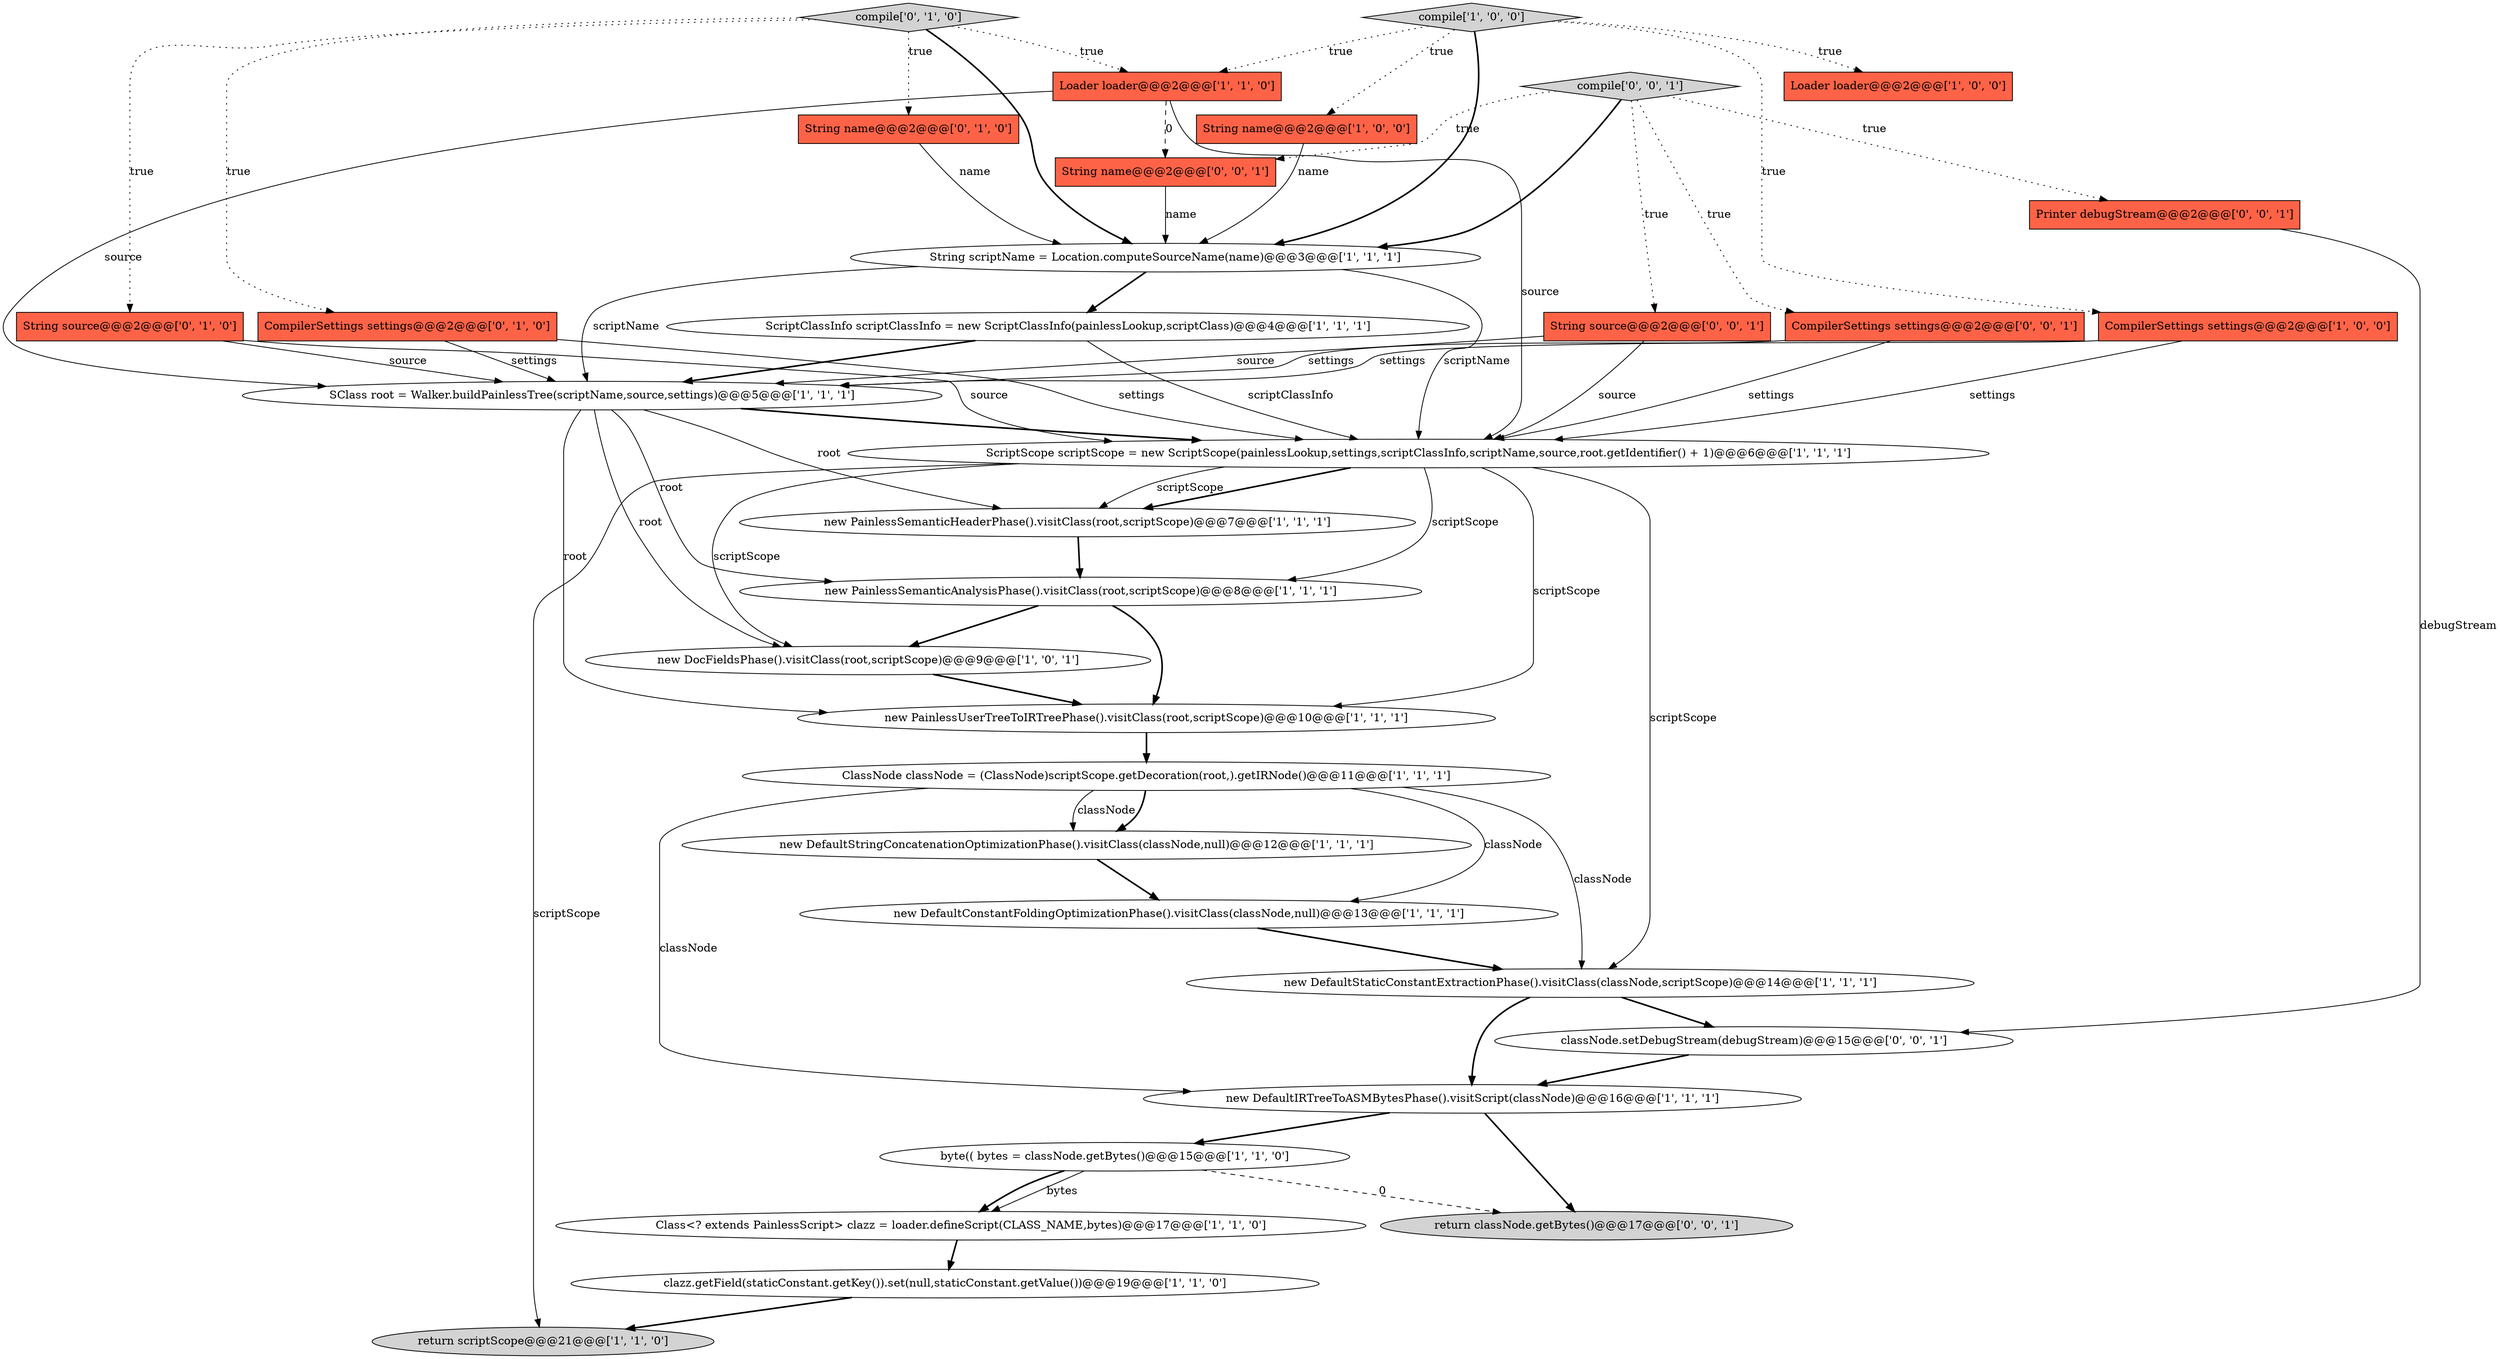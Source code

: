 digraph {
17 [style = filled, label = "new PainlessSemanticAnalysisPhase().visitClass(root,scriptScope)@@@8@@@['1', '1', '1']", fillcolor = white, shape = ellipse image = "AAA0AAABBB1BBB"];
21 [style = filled, label = "Loader loader@@@2@@@['1', '1', '0']", fillcolor = tomato, shape = box image = "AAA0AAABBB1BBB"];
18 [style = filled, label = "new DefaultConstantFoldingOptimizationPhase().visitClass(classNode,null)@@@13@@@['1', '1', '1']", fillcolor = white, shape = ellipse image = "AAA0AAABBB1BBB"];
27 [style = filled, label = "classNode.setDebugStream(debugStream)@@@15@@@['0', '0', '1']", fillcolor = white, shape = ellipse image = "AAA0AAABBB3BBB"];
3 [style = filled, label = "String name@@@2@@@['1', '0', '0']", fillcolor = tomato, shape = box image = "AAA0AAABBB1BBB"];
11 [style = filled, label = "return scriptScope@@@21@@@['1', '1', '0']", fillcolor = lightgray, shape = ellipse image = "AAA0AAABBB1BBB"];
25 [style = filled, label = "compile['0', '1', '0']", fillcolor = lightgray, shape = diamond image = "AAA0AAABBB2BBB"];
22 [style = filled, label = "CompilerSettings settings@@@2@@@['0', '1', '0']", fillcolor = tomato, shape = box image = "AAA0AAABBB2BBB"];
2 [style = filled, label = "new PainlessUserTreeToIRTreePhase().visitClass(root,scriptScope)@@@10@@@['1', '1', '1']", fillcolor = white, shape = ellipse image = "AAA0AAABBB1BBB"];
12 [style = filled, label = "String scriptName = Location.computeSourceName(name)@@@3@@@['1', '1', '1']", fillcolor = white, shape = ellipse image = "AAA0AAABBB1BBB"];
0 [style = filled, label = "new DefaultStaticConstantExtractionPhase().visitClass(classNode,scriptScope)@@@14@@@['1', '1', '1']", fillcolor = white, shape = ellipse image = "AAA0AAABBB1BBB"];
26 [style = filled, label = "String source@@@2@@@['0', '0', '1']", fillcolor = tomato, shape = box image = "AAA0AAABBB3BBB"];
23 [style = filled, label = "String name@@@2@@@['0', '1', '0']", fillcolor = tomato, shape = box image = "AAA0AAABBB2BBB"];
9 [style = filled, label = "new DefaultStringConcatenationOptimizationPhase().visitClass(classNode,null)@@@12@@@['1', '1', '1']", fillcolor = white, shape = ellipse image = "AAA0AAABBB1BBB"];
29 [style = filled, label = "Printer debugStream@@@2@@@['0', '0', '1']", fillcolor = tomato, shape = box image = "AAA0AAABBB3BBB"];
16 [style = filled, label = "new PainlessSemanticHeaderPhase().visitClass(root,scriptScope)@@@7@@@['1', '1', '1']", fillcolor = white, shape = ellipse image = "AAA0AAABBB1BBB"];
31 [style = filled, label = "String name@@@2@@@['0', '0', '1']", fillcolor = tomato, shape = box image = "AAA0AAABBB3BBB"];
7 [style = filled, label = "clazz.getField(staticConstant.getKey()).set(null,staticConstant.getValue())@@@19@@@['1', '1', '0']", fillcolor = white, shape = ellipse image = "AAA0AAABBB1BBB"];
32 [style = filled, label = "return classNode.getBytes()@@@17@@@['0', '0', '1']", fillcolor = lightgray, shape = ellipse image = "AAA0AAABBB3BBB"];
30 [style = filled, label = "compile['0', '0', '1']", fillcolor = lightgray, shape = diamond image = "AAA0AAABBB3BBB"];
19 [style = filled, label = "compile['1', '0', '0']", fillcolor = lightgray, shape = diamond image = "AAA0AAABBB1BBB"];
6 [style = filled, label = "Class<? extends PainlessScript> clazz = loader.defineScript(CLASS_NAME,bytes)@@@17@@@['1', '1', '0']", fillcolor = white, shape = ellipse image = "AAA0AAABBB1BBB"];
1 [style = filled, label = "byte(( bytes = classNode.getBytes()@@@15@@@['1', '1', '0']", fillcolor = white, shape = ellipse image = "AAA0AAABBB1BBB"];
28 [style = filled, label = "CompilerSettings settings@@@2@@@['0', '0', '1']", fillcolor = tomato, shape = box image = "AAA0AAABBB3BBB"];
20 [style = filled, label = "new DefaultIRTreeToASMBytesPhase().visitScript(classNode)@@@16@@@['1', '1', '1']", fillcolor = white, shape = ellipse image = "AAA0AAABBB1BBB"];
13 [style = filled, label = "SClass root = Walker.buildPainlessTree(scriptName,source,settings)@@@5@@@['1', '1', '1']", fillcolor = white, shape = ellipse image = "AAA0AAABBB1BBB"];
4 [style = filled, label = "new DocFieldsPhase().visitClass(root,scriptScope)@@@9@@@['1', '0', '1']", fillcolor = white, shape = ellipse image = "AAA0AAABBB1BBB"];
8 [style = filled, label = "CompilerSettings settings@@@2@@@['1', '0', '0']", fillcolor = tomato, shape = box image = "AAA0AAABBB1BBB"];
5 [style = filled, label = "ClassNode classNode = (ClassNode)scriptScope.getDecoration(root,).getIRNode()@@@11@@@['1', '1', '1']", fillcolor = white, shape = ellipse image = "AAA0AAABBB1BBB"];
14 [style = filled, label = "Loader loader@@@2@@@['1', '0', '0']", fillcolor = tomato, shape = box image = "AAA0AAABBB1BBB"];
10 [style = filled, label = "ScriptScope scriptScope = new ScriptScope(painlessLookup,settings,scriptClassInfo,scriptName,source,root.getIdentifier() + 1)@@@6@@@['1', '1', '1']", fillcolor = white, shape = ellipse image = "AAA0AAABBB1BBB"];
24 [style = filled, label = "String source@@@2@@@['0', '1', '0']", fillcolor = tomato, shape = box image = "AAA0AAABBB2BBB"];
15 [style = filled, label = "ScriptClassInfo scriptClassInfo = new ScriptClassInfo(painlessLookup,scriptClass)@@@4@@@['1', '1', '1']", fillcolor = white, shape = ellipse image = "AAA0AAABBB1BBB"];
3->12 [style = solid, label="name"];
13->10 [style = bold, label=""];
19->14 [style = dotted, label="true"];
21->10 [style = solid, label="source"];
15->13 [style = bold, label=""];
7->11 [style = bold, label=""];
31->12 [style = solid, label="name"];
10->2 [style = solid, label="scriptScope"];
1->6 [style = solid, label="bytes"];
5->9 [style = solid, label="classNode"];
5->9 [style = bold, label=""];
19->12 [style = bold, label=""];
21->13 [style = solid, label="source"];
0->27 [style = bold, label=""];
24->13 [style = solid, label="source"];
26->10 [style = solid, label="source"];
13->17 [style = solid, label="root"];
12->15 [style = bold, label=""];
20->32 [style = bold, label=""];
26->13 [style = solid, label="source"];
25->24 [style = dotted, label="true"];
19->21 [style = dotted, label="true"];
4->2 [style = bold, label=""];
13->2 [style = solid, label="root"];
16->17 [style = bold, label=""];
22->13 [style = solid, label="settings"];
5->20 [style = solid, label="classNode"];
8->13 [style = solid, label="settings"];
20->1 [style = bold, label=""];
30->26 [style = dotted, label="true"];
1->32 [style = dashed, label="0"];
10->4 [style = solid, label="scriptScope"];
15->10 [style = solid, label="scriptClassInfo"];
12->10 [style = solid, label="scriptName"];
23->12 [style = solid, label="name"];
19->8 [style = dotted, label="true"];
10->0 [style = solid, label="scriptScope"];
12->13 [style = solid, label="scriptName"];
13->4 [style = solid, label="root"];
21->31 [style = dashed, label="0"];
30->29 [style = dotted, label="true"];
13->16 [style = solid, label="root"];
30->12 [style = bold, label=""];
1->6 [style = bold, label=""];
9->18 [style = bold, label=""];
10->11 [style = solid, label="scriptScope"];
5->18 [style = solid, label="classNode"];
10->16 [style = bold, label=""];
10->16 [style = solid, label="scriptScope"];
17->2 [style = bold, label=""];
28->13 [style = solid, label="settings"];
24->10 [style = solid, label="source"];
25->12 [style = bold, label=""];
19->3 [style = dotted, label="true"];
5->0 [style = solid, label="classNode"];
8->10 [style = solid, label="settings"];
25->22 [style = dotted, label="true"];
0->20 [style = bold, label=""];
10->17 [style = solid, label="scriptScope"];
25->23 [style = dotted, label="true"];
22->10 [style = solid, label="settings"];
6->7 [style = bold, label=""];
30->28 [style = dotted, label="true"];
27->20 [style = bold, label=""];
29->27 [style = solid, label="debugStream"];
18->0 [style = bold, label=""];
17->4 [style = bold, label=""];
30->31 [style = dotted, label="true"];
25->21 [style = dotted, label="true"];
2->5 [style = bold, label=""];
28->10 [style = solid, label="settings"];
}
